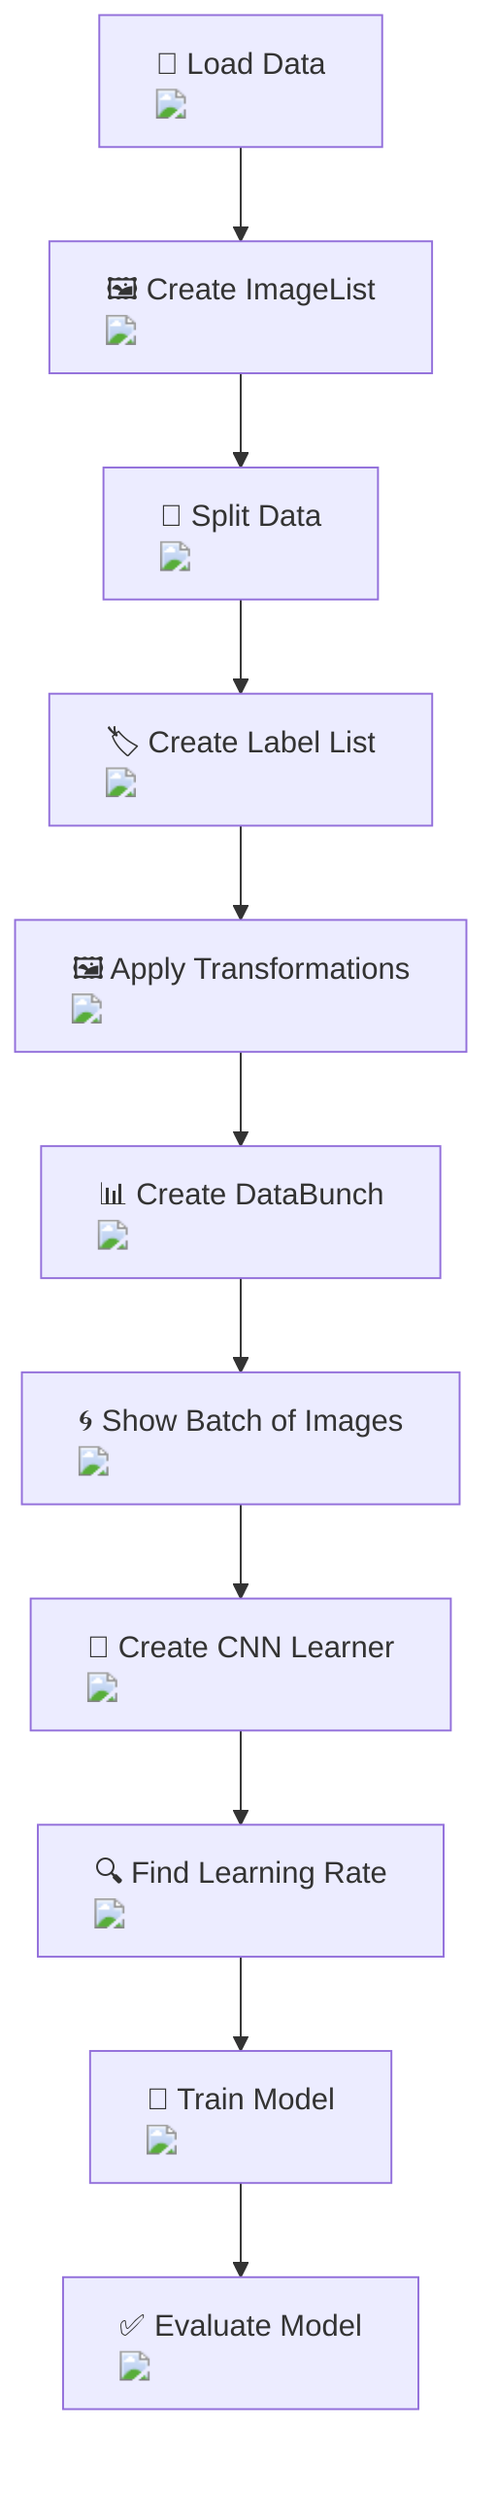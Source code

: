 flowchart TD
    A["📂 Load Data <img src='icons/file.svg' />"] --> B["🖼️ Create ImageList <img src='icons/table.svg' />"]
    B --> C["🔀 Split Data <img src='icons/row_split.svg' />"]
    C --> D["🏷️ Create Label List <img src='icons/column_split.svg' />"]
    D --> E["🖼️ Apply Transformations <img src='icons/image.svg' />"]
    E --> F["📊 Create DataBunch <img src='icons/table.svg' />"]
    F --> G["🌀 Show Batch of Images <img src='icons/image.svg' />"]
    G --> H["🧠 Create CNN Learner <img src='icons/brain.svg' />"]
    H --> I["🔍 Find Learning Rate <img src='icons/brain.svg' />"]
    I --> J["🚀 Train Model <img src='icons/brain.svg' />"]
    J --> K["✅ Evaluate Model <img src='icons/brain.svg' />"]